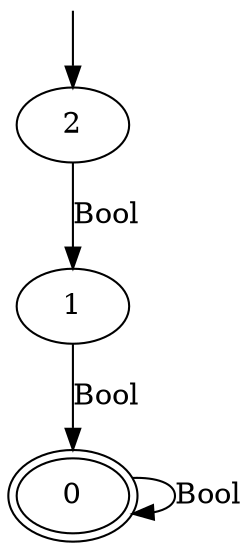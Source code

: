 digraph automaton
{
  __INVISIBLE_NODE_0__ [label= "", shape=none,height=.0,width=.0] ;
  __INVISIBLE_NODE_0__ -> 2 ;
  0 [peripheries=2] ;
  0 -> 0 [label="Bool"] ;
  1 -> 0 [label="Bool"] ;
  2 -> 1 [label="Bool"] ;
}